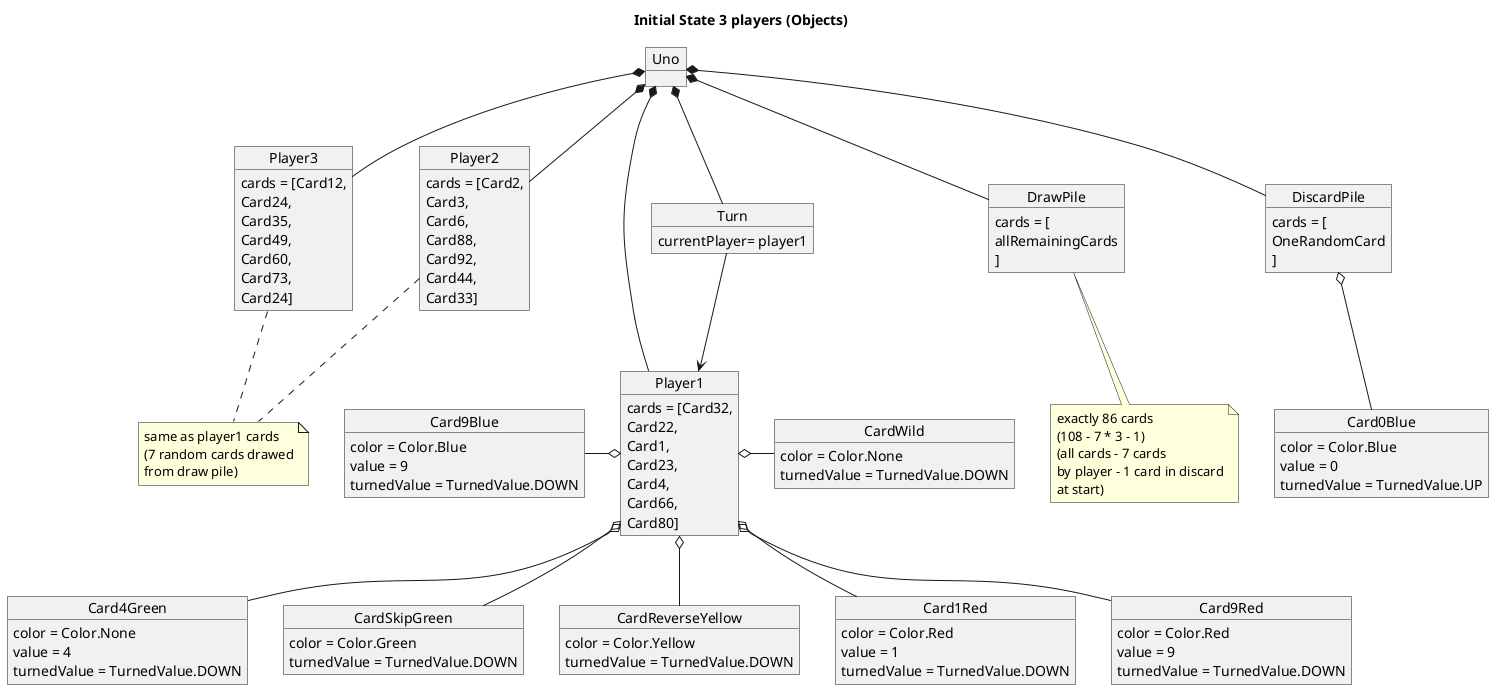 ﻿@startuml

title Initial State 3 players (Objects)


object "Uno" as Uno {
}

object "Player1" as Player1{
    cards = [Card32,
        Card22,
        Card1,
        Card23,
        Card4,
        Card66,
        Card80]
}

object "Player2" as Player2{
    cards = [Card2,
        Card3,
        Card6,
        Card88,
        Card92,
        Card44,
        Card33]
}

object "Player3" as Player3{
    cards = [Card12,
        Card24,
        Card35,
        Card49,
        Card60,
        Card73,
        Card24]
}

object "Turn" as Turn {
    currentPlayer= player1
}


object "Card0Blue" as Card0Blue {
    color = Color.Blue
    value = 0
    turnedValue = TurnedValue.UP
}

object "Card4Green" as Card4Green {
    color = Color.None
    value = 4
    turnedValue = TurnedValue.DOWN
}

object "CardSkipGreen" as CardSkipGreen {
    color = Color.Green
    turnedValue = TurnedValue.DOWN
}


object "CardReverseYellow" as CardReverseYellow {
    color = Color.Yellow
    turnedValue = TurnedValue.DOWN
}


object "CardWild" as CardWild {
    color = Color.None
    turnedValue = TurnedValue.DOWN
}

object "Card9Blue" as Card9Blue {
    color = Color.Blue
    value = 9
    turnedValue = TurnedValue.DOWN
}

object "Card1Red" as Card1Red {
    color = Color.Red
    value = 1
    turnedValue = TurnedValue.DOWN
}


object "Card9Red" as Card9Red {
    color = Color.Red
    value = 9
    turnedValue = TurnedValue.DOWN
}

object "DrawPile" as DrawPile {
    cards = [
        allRemainingCards
        ]
}

note bottom of DrawPile
    exactly 86 cards
    (108 - 7 * 3 - 1)
    (all cards - 7 cards 
    by player - 1 card in discard
    at start)
endnote


object "DiscardPile" as DiscardPile {
    cards = [
            OneRandomCard
        ]
}


Uno *-- Player1
Uno *-- Player2
Uno *-- Player3
Uno *-- Turn

Turn --> Player1

Uno *-- DrawPile
Uno *-- DiscardPile


DiscardPile o-- Card0Blue

Player1 o-- CardSkipGreen
Player1 o-left- Card9Blue
Player1 o-- Card9Red
Player1 o-- Card1Red
Player1 o-- Card4Green
Player1 o-right- CardWild
Player1 o-- CardReverseYellow

note as PlayerCardsNote
    same as player1 cards
    (7 random cards drawed
    from draw pile)
endnote

PlayerCardsNote .up. Player2
PlayerCardsNote .up. Player3

@enduml